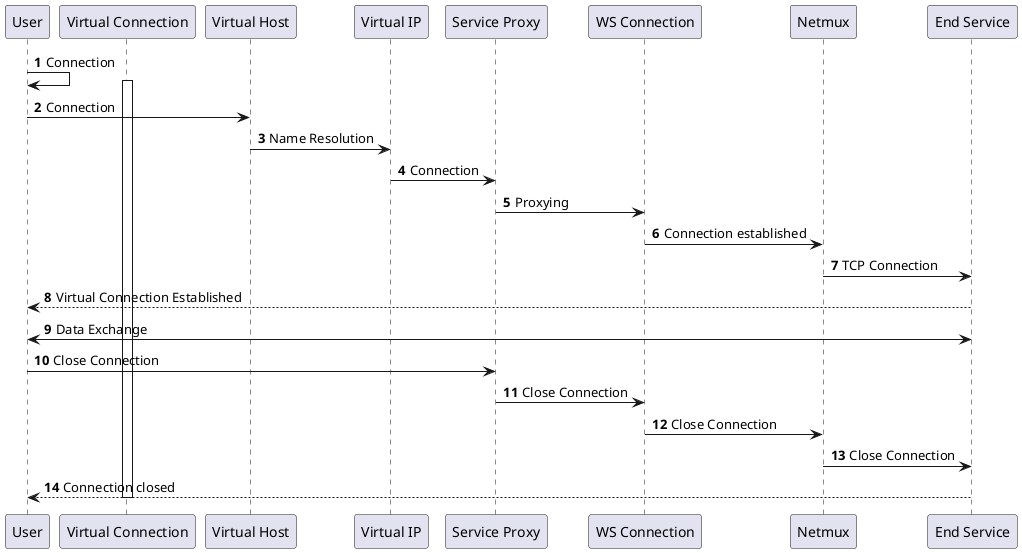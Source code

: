 @startuml
'https://plantuml.com/sequence-diagram

autonumber


User -> User : Connection
activate "Virtual Connection"
User -> "Virtual Host": Connection

"Virtual Host" -> "Virtual IP": Name Resolution
"Virtual IP" -> "Service Proxy" : Connection
"Service Proxy" -> "WS Connection" : Proxying
"WS Connection" -> Netmux : Connection established
Netmux -> "End Service" : TCP Connection

User <-- "End Service" : Virtual Connection Established

User <-> "End Service" : Data Exchange
User ->  "Service Proxy": Close Connection
"Service Proxy" ->  "WS Connection": Close Connection
"WS Connection" -> Netmux: Close Connection
Netmux -> "End Service": Close Connection
User <-- "End Service": Connection closed

deactivate "Virtual Connection"
@enduml
